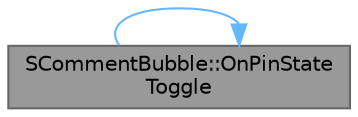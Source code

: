 digraph "SCommentBubble::OnPinStateToggle"
{
 // INTERACTIVE_SVG=YES
 // LATEX_PDF_SIZE
  bgcolor="transparent";
  edge [fontname=Helvetica,fontsize=10,labelfontname=Helvetica,labelfontsize=10];
  node [fontname=Helvetica,fontsize=10,shape=box,height=0.2,width=0.4];
  rankdir="LR";
  Node1 [id="Node000001",label="SCommentBubble::OnPinState\lToggle",height=0.2,width=0.4,color="gray40", fillcolor="grey60", style="filled", fontcolor="black",tooltip="Called when a node's comment bubble pinned state is changed."];
  Node1 -> Node1 [id="edge1_Node000001_Node000001",color="steelblue1",style="solid",tooltip=" "];
}
